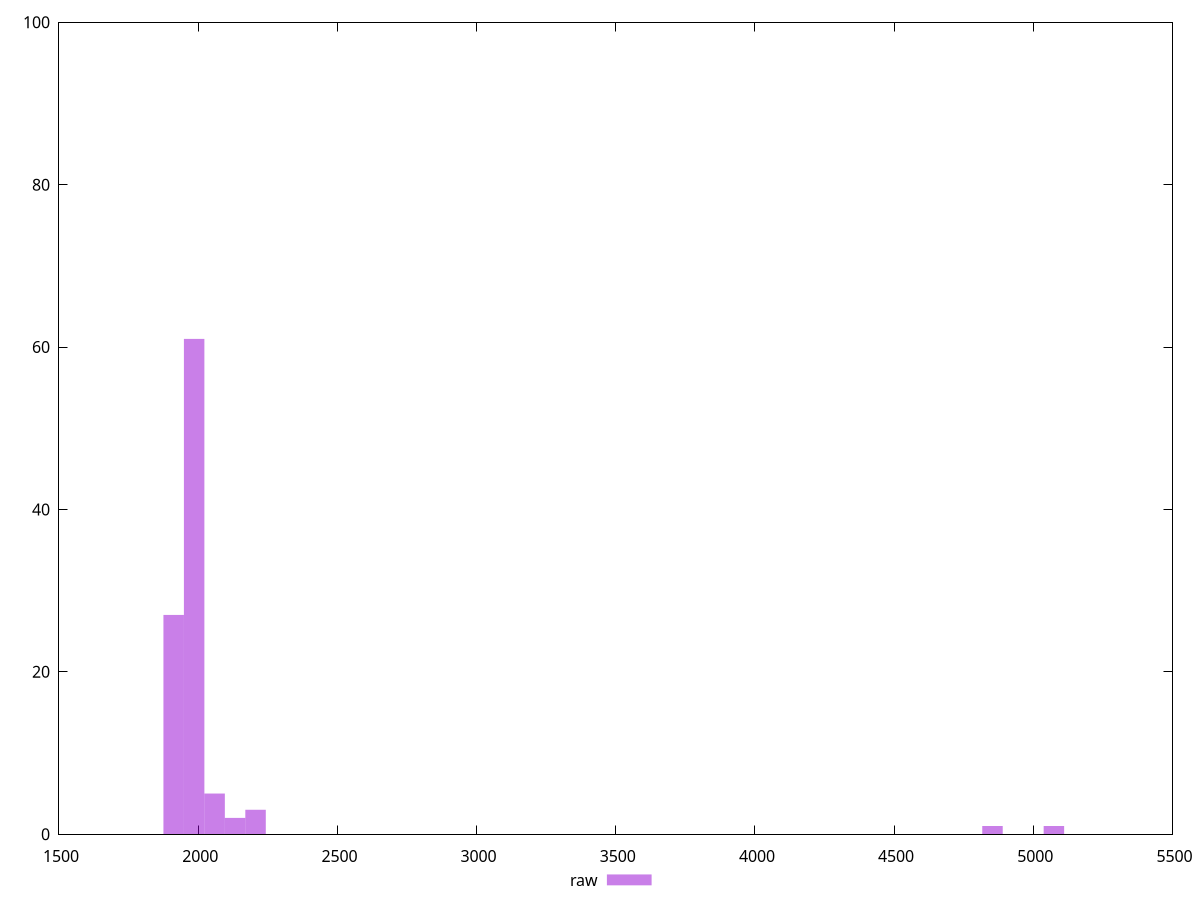 reset
set terminal svg size 640, 490 enhanced background rgb 'white'
set output "report_00007_2020-12-11T15:55:29.892Z/first-meaningful-paint/samples/pages/raw/histogram.svg"

$raw <<EOF
5073.951453875008 1
1985.4592645597859 61
1911.9237362427566 27
2132.530321193844 2
2206.0658495108732 3
2058.994792876815 5
4853.344868923921 1
EOF

set key outside below
set boxwidth 73.5355283170291
set yrange [0:100]
set style fill transparent solid 0.5 noborder

plot \
  $raw title "raw" with boxes, \


reset